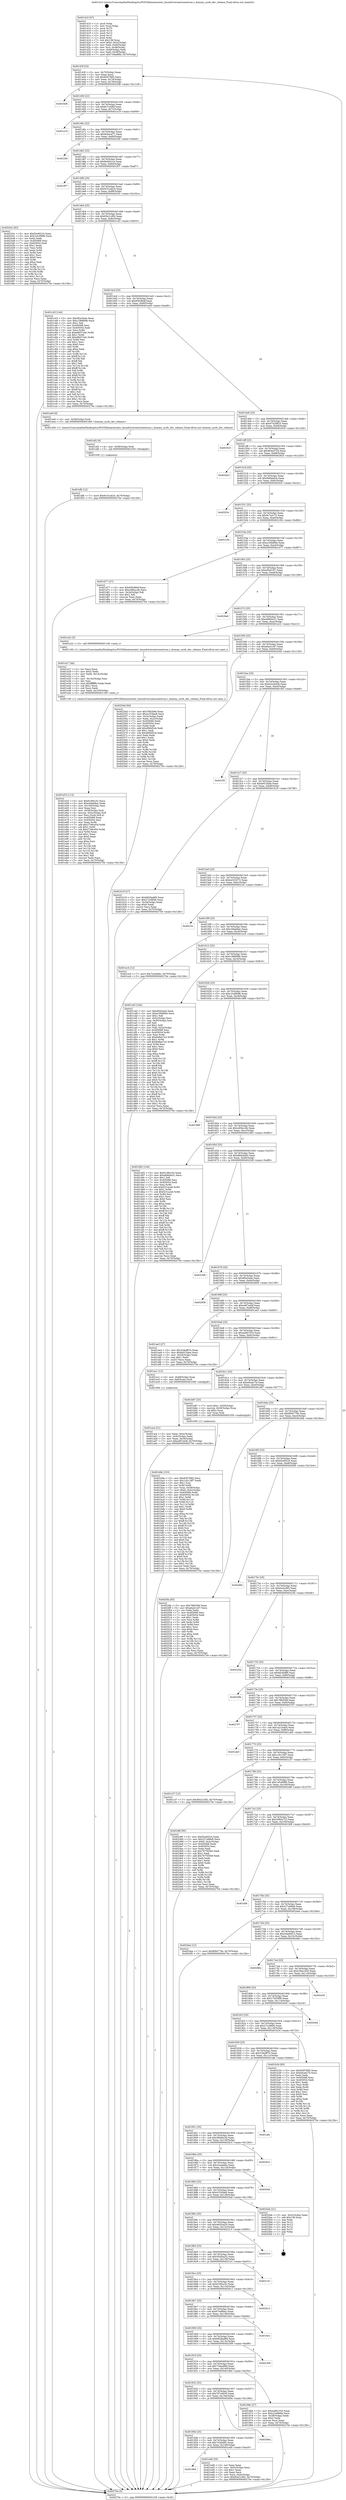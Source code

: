 digraph "0x401410" {
  label = "0x401410 (/mnt/c/Users/mathe/Desktop/tcc/POCII/binaries/extr_linuxdriversextconextcon.c_dummy_sysfs_dev_release_Final-ollvm.out::main(0))"
  labelloc = "t"
  node[shape=record]

  Entry [label="",width=0.3,height=0.3,shape=circle,fillcolor=black,style=filled]
  "0x40143f" [label="{
     0x40143f [23]\l
     | [instrs]\l
     &nbsp;&nbsp;0x40143f \<+3\>: mov -0x70(%rbp),%eax\l
     &nbsp;&nbsp;0x401442 \<+2\>: mov %eax,%ecx\l
     &nbsp;&nbsp;0x401444 \<+6\>: sub $0x8287fdf2,%ecx\l
     &nbsp;&nbsp;0x40144a \<+3\>: mov %eax,-0x74(%rbp)\l
     &nbsp;&nbsp;0x40144d \<+3\>: mov %ecx,-0x78(%rbp)\l
     &nbsp;&nbsp;0x401450 \<+6\>: je 00000000004025d8 \<main+0x11c8\>\l
  }"]
  "0x4025d8" [label="{
     0x4025d8\l
  }", style=dashed]
  "0x401456" [label="{
     0x401456 [22]\l
     | [instrs]\l
     &nbsp;&nbsp;0x401456 \<+5\>: jmp 000000000040145b \<main+0x4b\>\l
     &nbsp;&nbsp;0x40145b \<+3\>: mov -0x74(%rbp),%eax\l
     &nbsp;&nbsp;0x40145e \<+5\>: sub $0x8c7c44bf,%eax\l
     &nbsp;&nbsp;0x401463 \<+3\>: mov %eax,-0x7c(%rbp)\l
     &nbsp;&nbsp;0x401466 \<+6\>: je 0000000000401a19 \<main+0x609\>\l
  }"]
  Exit [label="",width=0.3,height=0.3,shape=circle,fillcolor=black,style=filled,peripheries=2]
  "0x401a19" [label="{
     0x401a19\l
  }", style=dashed]
  "0x40146c" [label="{
     0x40146c [22]\l
     | [instrs]\l
     &nbsp;&nbsp;0x40146c \<+5\>: jmp 0000000000401471 \<main+0x61\>\l
     &nbsp;&nbsp;0x401471 \<+3\>: mov -0x74(%rbp),%eax\l
     &nbsp;&nbsp;0x401474 \<+5\>: sub $0x8cbecd71,%eax\l
     &nbsp;&nbsp;0x401479 \<+3\>: mov %eax,-0x80(%rbp)\l
     &nbsp;&nbsp;0x40147c \<+6\>: je 00000000004022fd \<main+0xeed\>\l
  }"]
  "0x401efb" [label="{
     0x401efb [12]\l
     | [instrs]\l
     &nbsp;&nbsp;0x401efb \<+7\>: movl $0x9101ab24,-0x70(%rbp)\l
     &nbsp;&nbsp;0x401f02 \<+5\>: jmp 000000000040270e \<main+0x12fe\>\l
  }"]
  "0x4022fd" [label="{
     0x4022fd\l
  }", style=dashed]
  "0x401482" [label="{
     0x401482 [25]\l
     | [instrs]\l
     &nbsp;&nbsp;0x401482 \<+5\>: jmp 0000000000401487 \<main+0x77\>\l
     &nbsp;&nbsp;0x401487 \<+3\>: mov -0x74(%rbp),%eax\l
     &nbsp;&nbsp;0x40148a \<+5\>: sub $0x8e40e1ce,%eax\l
     &nbsp;&nbsp;0x40148f \<+6\>: mov %eax,-0x84(%rbp)\l
     &nbsp;&nbsp;0x401495 \<+6\>: je 0000000000401f07 \<main+0xaf7\>\l
  }"]
  "0x401ef2" [label="{
     0x401ef2 [9]\l
     | [instrs]\l
     &nbsp;&nbsp;0x401ef2 \<+4\>: mov -0x58(%rbp),%rdi\l
     &nbsp;&nbsp;0x401ef6 \<+5\>: call 0000000000401030 \<free@plt\>\l
     | [calls]\l
     &nbsp;&nbsp;0x401030 \{1\} (unknown)\l
  }"]
  "0x401f07" [label="{
     0x401f07\l
  }", style=dashed]
  "0x40149b" [label="{
     0x40149b [25]\l
     | [instrs]\l
     &nbsp;&nbsp;0x40149b \<+5\>: jmp 00000000004014a0 \<main+0x90\>\l
     &nbsp;&nbsp;0x4014a0 \<+3\>: mov -0x74(%rbp),%eax\l
     &nbsp;&nbsp;0x4014a3 \<+5\>: sub $0x9101ab24,%eax\l
     &nbsp;&nbsp;0x4014a8 \<+6\>: mov %eax,-0x88(%rbp)\l
     &nbsp;&nbsp;0x4014ae \<+6\>: je 000000000040243c \<main+0x102c\>\l
  }"]
  "0x401964" [label="{
     0x401964\l
  }", style=dashed]
  "0x40243c" [label="{
     0x40243c [83]\l
     | [instrs]\l
     &nbsp;&nbsp;0x40243c \<+5\>: mov $0xf2e49224,%eax\l
     &nbsp;&nbsp;0x402441 \<+5\>: mov $0x1e5c8996,%ecx\l
     &nbsp;&nbsp;0x402446 \<+2\>: xor %edx,%edx\l
     &nbsp;&nbsp;0x402448 \<+7\>: mov 0x405068,%esi\l
     &nbsp;&nbsp;0x40244f \<+7\>: mov 0x405054,%edi\l
     &nbsp;&nbsp;0x402456 \<+3\>: sub $0x1,%edx\l
     &nbsp;&nbsp;0x402459 \<+3\>: mov %esi,%r8d\l
     &nbsp;&nbsp;0x40245c \<+3\>: add %edx,%r8d\l
     &nbsp;&nbsp;0x40245f \<+4\>: imul %r8d,%esi\l
     &nbsp;&nbsp;0x402463 \<+3\>: and $0x1,%esi\l
     &nbsp;&nbsp;0x402466 \<+3\>: cmp $0x0,%esi\l
     &nbsp;&nbsp;0x402469 \<+4\>: sete %r9b\l
     &nbsp;&nbsp;0x40246d \<+3\>: cmp $0xa,%edi\l
     &nbsp;&nbsp;0x402470 \<+4\>: setl %r10b\l
     &nbsp;&nbsp;0x402474 \<+3\>: mov %r9b,%r11b\l
     &nbsp;&nbsp;0x402477 \<+3\>: and %r10b,%r11b\l
     &nbsp;&nbsp;0x40247a \<+3\>: xor %r10b,%r9b\l
     &nbsp;&nbsp;0x40247d \<+3\>: or %r9b,%r11b\l
     &nbsp;&nbsp;0x402480 \<+4\>: test $0x1,%r11b\l
     &nbsp;&nbsp;0x402484 \<+3\>: cmovne %ecx,%eax\l
     &nbsp;&nbsp;0x402487 \<+3\>: mov %eax,-0x70(%rbp)\l
     &nbsp;&nbsp;0x40248a \<+5\>: jmp 000000000040270e \<main+0x12fe\>\l
  }"]
  "0x4014b4" [label="{
     0x4014b4 [25]\l
     | [instrs]\l
     &nbsp;&nbsp;0x4014b4 \<+5\>: jmp 00000000004014b9 \<main+0xa9\>\l
     &nbsp;&nbsp;0x4014b9 \<+3\>: mov -0x74(%rbp),%eax\l
     &nbsp;&nbsp;0x4014bc \<+5\>: sub $0x95e21d92,%eax\l
     &nbsp;&nbsp;0x4014c1 \<+6\>: mov %eax,-0x8c(%rbp)\l
     &nbsp;&nbsp;0x4014c7 \<+6\>: je 0000000000401c43 \<main+0x833\>\l
  }"]
  "0x401ed0" [label="{
     0x401ed0 [25]\l
     | [instrs]\l
     &nbsp;&nbsp;0x401ed0 \<+2\>: xor %eax,%eax\l
     &nbsp;&nbsp;0x401ed2 \<+3\>: mov -0x5c(%rbp),%ecx\l
     &nbsp;&nbsp;0x401ed5 \<+3\>: sub $0x1,%eax\l
     &nbsp;&nbsp;0x401ed8 \<+2\>: sub %eax,%ecx\l
     &nbsp;&nbsp;0x401eda \<+3\>: mov %ecx,-0x5c(%rbp)\l
     &nbsp;&nbsp;0x401edd \<+7\>: movl $0x95e21d92,-0x70(%rbp)\l
     &nbsp;&nbsp;0x401ee4 \<+5\>: jmp 000000000040270e \<main+0x12fe\>\l
  }"]
  "0x401c43" [label="{
     0x401c43 [144]\l
     | [instrs]\l
     &nbsp;&nbsp;0x401c43 \<+5\>: mov $0xdf2e5a4e,%eax\l
     &nbsp;&nbsp;0x401c48 \<+5\>: mov $0xc186869b,%ecx\l
     &nbsp;&nbsp;0x401c4d \<+2\>: mov $0x1,%dl\l
     &nbsp;&nbsp;0x401c4f \<+7\>: mov 0x405068,%esi\l
     &nbsp;&nbsp;0x401c56 \<+7\>: mov 0x405054,%edi\l
     &nbsp;&nbsp;0x401c5d \<+3\>: mov %esi,%r8d\l
     &nbsp;&nbsp;0x401c60 \<+7\>: sub $0xe8b57edc,%r8d\l
     &nbsp;&nbsp;0x401c67 \<+4\>: sub $0x1,%r8d\l
     &nbsp;&nbsp;0x401c6b \<+7\>: add $0xe8b57edc,%r8d\l
     &nbsp;&nbsp;0x401c72 \<+4\>: imul %r8d,%esi\l
     &nbsp;&nbsp;0x401c76 \<+3\>: and $0x1,%esi\l
     &nbsp;&nbsp;0x401c79 \<+3\>: cmp $0x0,%esi\l
     &nbsp;&nbsp;0x401c7c \<+4\>: sete %r9b\l
     &nbsp;&nbsp;0x401c80 \<+3\>: cmp $0xa,%edi\l
     &nbsp;&nbsp;0x401c83 \<+4\>: setl %r10b\l
     &nbsp;&nbsp;0x401c87 \<+3\>: mov %r9b,%r11b\l
     &nbsp;&nbsp;0x401c8a \<+4\>: xor $0xff,%r11b\l
     &nbsp;&nbsp;0x401c8e \<+3\>: mov %r10b,%bl\l
     &nbsp;&nbsp;0x401c91 \<+3\>: xor $0xff,%bl\l
     &nbsp;&nbsp;0x401c94 \<+3\>: xor $0x1,%dl\l
     &nbsp;&nbsp;0x401c97 \<+3\>: mov %r11b,%r14b\l
     &nbsp;&nbsp;0x401c9a \<+4\>: and $0xff,%r14b\l
     &nbsp;&nbsp;0x401c9e \<+3\>: and %dl,%r9b\l
     &nbsp;&nbsp;0x401ca1 \<+3\>: mov %bl,%r15b\l
     &nbsp;&nbsp;0x401ca4 \<+4\>: and $0xff,%r15b\l
     &nbsp;&nbsp;0x401ca8 \<+3\>: and %dl,%r10b\l
     &nbsp;&nbsp;0x401cab \<+3\>: or %r9b,%r14b\l
     &nbsp;&nbsp;0x401cae \<+3\>: or %r10b,%r15b\l
     &nbsp;&nbsp;0x401cb1 \<+3\>: xor %r15b,%r14b\l
     &nbsp;&nbsp;0x401cb4 \<+3\>: or %bl,%r11b\l
     &nbsp;&nbsp;0x401cb7 \<+4\>: xor $0xff,%r11b\l
     &nbsp;&nbsp;0x401cbb \<+3\>: or $0x1,%dl\l
     &nbsp;&nbsp;0x401cbe \<+3\>: and %dl,%r11b\l
     &nbsp;&nbsp;0x401cc1 \<+3\>: or %r11b,%r14b\l
     &nbsp;&nbsp;0x401cc4 \<+4\>: test $0x1,%r14b\l
     &nbsp;&nbsp;0x401cc8 \<+3\>: cmovne %ecx,%eax\l
     &nbsp;&nbsp;0x401ccb \<+3\>: mov %eax,-0x70(%rbp)\l
     &nbsp;&nbsp;0x401cce \<+5\>: jmp 000000000040270e \<main+0x12fe\>\l
  }"]
  "0x4014cd" [label="{
     0x4014cd [25]\l
     | [instrs]\l
     &nbsp;&nbsp;0x4014cd \<+5\>: jmp 00000000004014d2 \<main+0xc2\>\l
     &nbsp;&nbsp;0x4014d2 \<+3\>: mov -0x74(%rbp),%eax\l
     &nbsp;&nbsp;0x4014d5 \<+5\>: sub $0x95fc894f,%eax\l
     &nbsp;&nbsp;0x4014da \<+6\>: mov %eax,-0x90(%rbp)\l
     &nbsp;&nbsp;0x4014e0 \<+6\>: je 0000000000401ee9 \<main+0xad9\>\l
  }"]
  "0x40194b" [label="{
     0x40194b [25]\l
     | [instrs]\l
     &nbsp;&nbsp;0x40194b \<+5\>: jmp 0000000000401950 \<main+0x540\>\l
     &nbsp;&nbsp;0x401950 \<+3\>: mov -0x74(%rbp),%eax\l
     &nbsp;&nbsp;0x401953 \<+5\>: sub $0x7e2d4bfc,%eax\l
     &nbsp;&nbsp;0x401958 \<+6\>: mov %eax,-0x148(%rbp)\l
     &nbsp;&nbsp;0x40195e \<+6\>: je 0000000000401ed0 \<main+0xac0\>\l
  }"]
  "0x401ee9" [label="{
     0x401ee9 [9]\l
     | [instrs]\l
     &nbsp;&nbsp;0x401ee9 \<+4\>: mov -0x58(%rbp),%rdi\l
     &nbsp;&nbsp;0x401eed \<+5\>: call 0000000000401400 \<dummy_sysfs_dev_release\>\l
     | [calls]\l
     &nbsp;&nbsp;0x401400 \{1\} (/mnt/c/Users/mathe/Desktop/tcc/POCII/binaries/extr_linuxdriversextconextcon.c_dummy_sysfs_dev_release_Final-ollvm.out::dummy_sysfs_dev_release)\l
  }"]
  "0x4014e6" [label="{
     0x4014e6 [25]\l
     | [instrs]\l
     &nbsp;&nbsp;0x4014e6 \<+5\>: jmp 00000000004014eb \<main+0xdb\>\l
     &nbsp;&nbsp;0x4014eb \<+3\>: mov -0x74(%rbp),%eax\l
     &nbsp;&nbsp;0x4014ee \<+5\>: sub $0x97429825,%eax\l
     &nbsp;&nbsp;0x4014f3 \<+6\>: mov %eax,-0x94(%rbp)\l
     &nbsp;&nbsp;0x4014f9 \<+6\>: je 00000000004025c0 \<main+0x11b0\>\l
  }"]
  "0x40269a" [label="{
     0x40269a\l
  }", style=dashed]
  "0x4025c0" [label="{
     0x4025c0\l
  }", style=dashed]
  "0x4014ff" [label="{
     0x4014ff [25]\l
     | [instrs]\l
     &nbsp;&nbsp;0x4014ff \<+5\>: jmp 0000000000401504 \<main+0xf4\>\l
     &nbsp;&nbsp;0x401504 \<+3\>: mov -0x74(%rbp),%eax\l
     &nbsp;&nbsp;0x401507 \<+5\>: sub $0x9b4e0729,%eax\l
     &nbsp;&nbsp;0x40150c \<+6\>: mov %eax,-0x98(%rbp)\l
     &nbsp;&nbsp;0x401512 \<+6\>: je 00000000004026e3 \<main+0x12d3\>\l
  }"]
  "0x401e53" [label="{
     0x401e53 [113]\l
     | [instrs]\l
     &nbsp;&nbsp;0x401e53 \<+5\>: mov $0x6199cc5c,%ecx\l
     &nbsp;&nbsp;0x401e58 \<+5\>: mov $0xc0dab8ac,%edx\l
     &nbsp;&nbsp;0x401e5d \<+6\>: mov -0x150(%rbp),%esi\l
     &nbsp;&nbsp;0x401e63 \<+3\>: imul %eax,%esi\l
     &nbsp;&nbsp;0x401e66 \<+4\>: mov -0x58(%rbp),%rdi\l
     &nbsp;&nbsp;0x401e6a \<+4\>: movslq -0x5c(%rbp),%r8\l
     &nbsp;&nbsp;0x401e6e \<+4\>: mov %esi,(%rdi,%r8,4)\l
     &nbsp;&nbsp;0x401e72 \<+7\>: mov 0x405068,%eax\l
     &nbsp;&nbsp;0x401e79 \<+7\>: mov 0x405054,%esi\l
     &nbsp;&nbsp;0x401e80 \<+3\>: mov %eax,%r9d\l
     &nbsp;&nbsp;0x401e83 \<+7\>: add $0x2749c454,%r9d\l
     &nbsp;&nbsp;0x401e8a \<+4\>: sub $0x1,%r9d\l
     &nbsp;&nbsp;0x401e8e \<+7\>: sub $0x2749c454,%r9d\l
     &nbsp;&nbsp;0x401e95 \<+4\>: imul %r9d,%eax\l
     &nbsp;&nbsp;0x401e99 \<+3\>: and $0x1,%eax\l
     &nbsp;&nbsp;0x401e9c \<+3\>: cmp $0x0,%eax\l
     &nbsp;&nbsp;0x401e9f \<+4\>: sete %r10b\l
     &nbsp;&nbsp;0x401ea3 \<+3\>: cmp $0xa,%esi\l
     &nbsp;&nbsp;0x401ea6 \<+4\>: setl %r11b\l
     &nbsp;&nbsp;0x401eaa \<+3\>: mov %r10b,%bl\l
     &nbsp;&nbsp;0x401ead \<+3\>: and %r11b,%bl\l
     &nbsp;&nbsp;0x401eb0 \<+3\>: xor %r11b,%r10b\l
     &nbsp;&nbsp;0x401eb3 \<+3\>: or %r10b,%bl\l
     &nbsp;&nbsp;0x401eb6 \<+3\>: test $0x1,%bl\l
     &nbsp;&nbsp;0x401eb9 \<+3\>: cmovne %edx,%ecx\l
     &nbsp;&nbsp;0x401ebc \<+3\>: mov %ecx,-0x70(%rbp)\l
     &nbsp;&nbsp;0x401ebf \<+5\>: jmp 000000000040270e \<main+0x12fe\>\l
  }"]
  "0x4026e3" [label="{
     0x4026e3\l
  }", style=dashed]
  "0x401518" [label="{
     0x401518 [25]\l
     | [instrs]\l
     &nbsp;&nbsp;0x401518 \<+5\>: jmp 000000000040151d \<main+0x10d\>\l
     &nbsp;&nbsp;0x40151d \<+3\>: mov -0x74(%rbp),%eax\l
     &nbsp;&nbsp;0x401520 \<+5\>: sub $0x9b6dadcb,%eax\l
     &nbsp;&nbsp;0x401525 \<+6\>: mov %eax,-0x9c(%rbp)\l
     &nbsp;&nbsp;0x40152b \<+6\>: je 000000000040203c \<main+0xc2c\>\l
  }"]
  "0x401e27" [label="{
     0x401e27 [44]\l
     | [instrs]\l
     &nbsp;&nbsp;0x401e27 \<+2\>: xor %ecx,%ecx\l
     &nbsp;&nbsp;0x401e29 \<+5\>: mov $0x2,%edx\l
     &nbsp;&nbsp;0x401e2e \<+6\>: mov %edx,-0x14c(%rbp)\l
     &nbsp;&nbsp;0x401e34 \<+1\>: cltd\l
     &nbsp;&nbsp;0x401e35 \<+6\>: mov -0x14c(%rbp),%esi\l
     &nbsp;&nbsp;0x401e3b \<+2\>: idiv %esi\l
     &nbsp;&nbsp;0x401e3d \<+6\>: imul $0xfffffffe,%edx,%edx\l
     &nbsp;&nbsp;0x401e43 \<+3\>: sub $0x1,%ecx\l
     &nbsp;&nbsp;0x401e46 \<+2\>: sub %ecx,%edx\l
     &nbsp;&nbsp;0x401e48 \<+6\>: mov %edx,-0x150(%rbp)\l
     &nbsp;&nbsp;0x401e4e \<+5\>: call 0000000000401160 \<next_i\>\l
     | [calls]\l
     &nbsp;&nbsp;0x401160 \{1\} (/mnt/c/Users/mathe/Desktop/tcc/POCII/binaries/extr_linuxdriversextconextcon.c_dummy_sysfs_dev_release_Final-ollvm.out::next_i)\l
  }"]
  "0x40203c" [label="{
     0x40203c\l
  }", style=dashed]
  "0x401531" [label="{
     0x401531 [25]\l
     | [instrs]\l
     &nbsp;&nbsp;0x401531 \<+5\>: jmp 0000000000401536 \<main+0x126\>\l
     &nbsp;&nbsp;0x401536 \<+3\>: mov -0x74(%rbp),%eax\l
     &nbsp;&nbsp;0x401539 \<+5\>: sub $0x9c7a2c72,%eax\l
     &nbsp;&nbsp;0x40153e \<+6\>: mov %eax,-0xa0(%rbp)\l
     &nbsp;&nbsp;0x401544 \<+6\>: je 0000000000402194 \<main+0xd84\>\l
  }"]
  "0x401b9e" [label="{
     0x401b9e [153]\l
     | [instrs]\l
     &nbsp;&nbsp;0x401b9e \<+5\>: mov $0x8287fdf2,%ecx\l
     &nbsp;&nbsp;0x401ba3 \<+5\>: mov $0x1cb116f7,%edx\l
     &nbsp;&nbsp;0x401ba8 \<+3\>: mov $0x1,%sil\l
     &nbsp;&nbsp;0x401bab \<+3\>: xor %r8d,%r8d\l
     &nbsp;&nbsp;0x401bae \<+4\>: mov %rax,-0x58(%rbp)\l
     &nbsp;&nbsp;0x401bb2 \<+7\>: movl $0x0,-0x5c(%rbp)\l
     &nbsp;&nbsp;0x401bb9 \<+8\>: mov 0x405068,%r9d\l
     &nbsp;&nbsp;0x401bc1 \<+8\>: mov 0x405054,%r10d\l
     &nbsp;&nbsp;0x401bc9 \<+4\>: sub $0x1,%r8d\l
     &nbsp;&nbsp;0x401bcd \<+3\>: mov %r9d,%r11d\l
     &nbsp;&nbsp;0x401bd0 \<+3\>: add %r8d,%r11d\l
     &nbsp;&nbsp;0x401bd3 \<+4\>: imul %r11d,%r9d\l
     &nbsp;&nbsp;0x401bd7 \<+4\>: and $0x1,%r9d\l
     &nbsp;&nbsp;0x401bdb \<+4\>: cmp $0x0,%r9d\l
     &nbsp;&nbsp;0x401bdf \<+3\>: sete %bl\l
     &nbsp;&nbsp;0x401be2 \<+4\>: cmp $0xa,%r10d\l
     &nbsp;&nbsp;0x401be6 \<+4\>: setl %r14b\l
     &nbsp;&nbsp;0x401bea \<+3\>: mov %bl,%r15b\l
     &nbsp;&nbsp;0x401bed \<+4\>: xor $0xff,%r15b\l
     &nbsp;&nbsp;0x401bf1 \<+3\>: mov %r14b,%r12b\l
     &nbsp;&nbsp;0x401bf4 \<+4\>: xor $0xff,%r12b\l
     &nbsp;&nbsp;0x401bf8 \<+4\>: xor $0x0,%sil\l
     &nbsp;&nbsp;0x401bfc \<+3\>: mov %r15b,%r13b\l
     &nbsp;&nbsp;0x401bff \<+4\>: and $0x0,%r13b\l
     &nbsp;&nbsp;0x401c03 \<+3\>: and %sil,%bl\l
     &nbsp;&nbsp;0x401c06 \<+3\>: mov %r12b,%al\l
     &nbsp;&nbsp;0x401c09 \<+2\>: and $0x0,%al\l
     &nbsp;&nbsp;0x401c0b \<+3\>: and %sil,%r14b\l
     &nbsp;&nbsp;0x401c0e \<+3\>: or %bl,%r13b\l
     &nbsp;&nbsp;0x401c11 \<+3\>: or %r14b,%al\l
     &nbsp;&nbsp;0x401c14 \<+3\>: xor %al,%r13b\l
     &nbsp;&nbsp;0x401c17 \<+3\>: or %r12b,%r15b\l
     &nbsp;&nbsp;0x401c1a \<+4\>: xor $0xff,%r15b\l
     &nbsp;&nbsp;0x401c1e \<+4\>: or $0x0,%sil\l
     &nbsp;&nbsp;0x401c22 \<+3\>: and %sil,%r15b\l
     &nbsp;&nbsp;0x401c25 \<+3\>: or %r15b,%r13b\l
     &nbsp;&nbsp;0x401c28 \<+4\>: test $0x1,%r13b\l
     &nbsp;&nbsp;0x401c2c \<+3\>: cmovne %edx,%ecx\l
     &nbsp;&nbsp;0x401c2f \<+3\>: mov %ecx,-0x70(%rbp)\l
     &nbsp;&nbsp;0x401c32 \<+5\>: jmp 000000000040270e \<main+0x12fe\>\l
  }"]
  "0x402194" [label="{
     0x402194\l
  }", style=dashed]
  "0x40154a" [label="{
     0x40154a [25]\l
     | [instrs]\l
     &nbsp;&nbsp;0x40154a \<+5\>: jmp 000000000040154f \<main+0x13f\>\l
     &nbsp;&nbsp;0x40154f \<+3\>: mov -0x74(%rbp),%eax\l
     &nbsp;&nbsp;0x401552 \<+5\>: sub $0xa169d9d4,%eax\l
     &nbsp;&nbsp;0x401557 \<+6\>: mov %eax,-0xa4(%rbp)\l
     &nbsp;&nbsp;0x40155d \<+6\>: je 0000000000401d77 \<main+0x967\>\l
  }"]
  "0x401ace" [label="{
     0x401ace [21]\l
     | [instrs]\l
     &nbsp;&nbsp;0x401ace \<+3\>: mov %eax,-0x4c(%rbp)\l
     &nbsp;&nbsp;0x401ad1 \<+3\>: mov -0x4c(%rbp),%eax\l
     &nbsp;&nbsp;0x401ad4 \<+3\>: mov %eax,-0x34(%rbp)\l
     &nbsp;&nbsp;0x401ad7 \<+7\>: movl $0xe487a44f,-0x70(%rbp)\l
     &nbsp;&nbsp;0x401ade \<+5\>: jmp 000000000040270e \<main+0x12fe\>\l
  }"]
  "0x401d77" [label="{
     0x401d77 [27]\l
     | [instrs]\l
     &nbsp;&nbsp;0x401d77 \<+5\>: mov $0x95fc894f,%eax\l
     &nbsp;&nbsp;0x401d7c \<+5\>: mov $0xcd00a1db,%ecx\l
     &nbsp;&nbsp;0x401d81 \<+3\>: mov -0x2e(%rbp),%dl\l
     &nbsp;&nbsp;0x401d84 \<+3\>: test $0x1,%dl\l
     &nbsp;&nbsp;0x401d87 \<+3\>: cmovne %ecx,%eax\l
     &nbsp;&nbsp;0x401d8a \<+3\>: mov %eax,-0x70(%rbp)\l
     &nbsp;&nbsp;0x401d8d \<+5\>: jmp 000000000040270e \<main+0x12fe\>\l
  }"]
  "0x401563" [label="{
     0x401563 [25]\l
     | [instrs]\l
     &nbsp;&nbsp;0x401563 \<+5\>: jmp 0000000000401568 \<main+0x158\>\l
     &nbsp;&nbsp;0x401568 \<+3\>: mov -0x74(%rbp),%eax\l
     &nbsp;&nbsp;0x40156b \<+5\>: sub $0xa5fa0167,%eax\l
     &nbsp;&nbsp;0x401570 \<+6\>: mov %eax,-0xa8(%rbp)\l
     &nbsp;&nbsp;0x401576 \<+6\>: je 00000000004026a6 \<main+0x1296\>\l
  }"]
  "0x401410" [label="{
     0x401410 [47]\l
     | [instrs]\l
     &nbsp;&nbsp;0x401410 \<+1\>: push %rbp\l
     &nbsp;&nbsp;0x401411 \<+3\>: mov %rsp,%rbp\l
     &nbsp;&nbsp;0x401414 \<+2\>: push %r15\l
     &nbsp;&nbsp;0x401416 \<+2\>: push %r14\l
     &nbsp;&nbsp;0x401418 \<+2\>: push %r13\l
     &nbsp;&nbsp;0x40141a \<+2\>: push %r12\l
     &nbsp;&nbsp;0x40141c \<+1\>: push %rbx\l
     &nbsp;&nbsp;0x40141d \<+7\>: sub $0x138,%rsp\l
     &nbsp;&nbsp;0x401424 \<+7\>: movl $0x0,-0x3c(%rbp)\l
     &nbsp;&nbsp;0x40142b \<+3\>: mov %edi,-0x40(%rbp)\l
     &nbsp;&nbsp;0x40142e \<+4\>: mov %rsi,-0x48(%rbp)\l
     &nbsp;&nbsp;0x401432 \<+3\>: mov -0x40(%rbp),%edi\l
     &nbsp;&nbsp;0x401435 \<+3\>: mov %edi,-0x38(%rbp)\l
     &nbsp;&nbsp;0x401438 \<+7\>: movl $0x734ea98d,-0x70(%rbp)\l
  }"]
  "0x4026a6" [label="{
     0x4026a6\l
  }", style=dashed]
  "0x40157c" [label="{
     0x40157c [25]\l
     | [instrs]\l
     &nbsp;&nbsp;0x40157c \<+5\>: jmp 0000000000401581 \<main+0x171\>\l
     &nbsp;&nbsp;0x401581 \<+3\>: mov -0x74(%rbp),%eax\l
     &nbsp;&nbsp;0x401584 \<+5\>: sub $0xa6864e31,%eax\l
     &nbsp;&nbsp;0x401589 \<+6\>: mov %eax,-0xac(%rbp)\l
     &nbsp;&nbsp;0x40158f \<+6\>: je 0000000000401e22 \<main+0xa12\>\l
  }"]
  "0x40270e" [label="{
     0x40270e [5]\l
     | [instrs]\l
     &nbsp;&nbsp;0x40270e \<+5\>: jmp 000000000040143f \<main+0x2f\>\l
  }"]
  "0x401e22" [label="{
     0x401e22 [5]\l
     | [instrs]\l
     &nbsp;&nbsp;0x401e22 \<+5\>: call 0000000000401160 \<next_i\>\l
     | [calls]\l
     &nbsp;&nbsp;0x401160 \{1\} (/mnt/c/Users/mathe/Desktop/tcc/POCII/binaries/extr_linuxdriversextconextcon.c_dummy_sysfs_dev_release_Final-ollvm.out::next_i)\l
  }"]
  "0x401595" [label="{
     0x401595 [25]\l
     | [instrs]\l
     &nbsp;&nbsp;0x401595 \<+5\>: jmp 000000000040159a \<main+0x18a\>\l
     &nbsp;&nbsp;0x40159a \<+3\>: mov -0x74(%rbp),%eax\l
     &nbsp;&nbsp;0x40159d \<+5\>: sub $0xa6a41c67,%eax\l
     &nbsp;&nbsp;0x4015a2 \<+6\>: mov %eax,-0xb0(%rbp)\l
     &nbsp;&nbsp;0x4015a8 \<+6\>: je 000000000040254d \<main+0x113d\>\l
  }"]
  "0x401932" [label="{
     0x401932 [25]\l
     | [instrs]\l
     &nbsp;&nbsp;0x401932 \<+5\>: jmp 0000000000401937 \<main+0x527\>\l
     &nbsp;&nbsp;0x401937 \<+3\>: mov -0x74(%rbp),%eax\l
     &nbsp;&nbsp;0x40193a \<+5\>: sub $0x787c6b45,%eax\l
     &nbsp;&nbsp;0x40193f \<+6\>: mov %eax,-0x144(%rbp)\l
     &nbsp;&nbsp;0x401945 \<+6\>: je 000000000040269a \<main+0x128a\>\l
  }"]
  "0x40254d" [label="{
     0x40254d [94]\l
     | [instrs]\l
     &nbsp;&nbsp;0x40254d \<+5\>: mov $0x788209d,%eax\l
     &nbsp;&nbsp;0x402552 \<+5\>: mov $0x41f16be8,%ecx\l
     &nbsp;&nbsp;0x402557 \<+3\>: mov -0x3c(%rbp),%edx\l
     &nbsp;&nbsp;0x40255a \<+3\>: mov %edx,-0x2c(%rbp)\l
     &nbsp;&nbsp;0x40255d \<+7\>: mov 0x405068,%edx\l
     &nbsp;&nbsp;0x402564 \<+7\>: mov 0x405054,%esi\l
     &nbsp;&nbsp;0x40256b \<+2\>: mov %edx,%edi\l
     &nbsp;&nbsp;0x40256d \<+6\>: add $0xd06bf2cb,%edi\l
     &nbsp;&nbsp;0x402573 \<+3\>: sub $0x1,%edi\l
     &nbsp;&nbsp;0x402576 \<+6\>: sub $0xd06bf2cb,%edi\l
     &nbsp;&nbsp;0x40257c \<+3\>: imul %edi,%edx\l
     &nbsp;&nbsp;0x40257f \<+3\>: and $0x1,%edx\l
     &nbsp;&nbsp;0x402582 \<+3\>: cmp $0x0,%edx\l
     &nbsp;&nbsp;0x402585 \<+4\>: sete %r8b\l
     &nbsp;&nbsp;0x402589 \<+3\>: cmp $0xa,%esi\l
     &nbsp;&nbsp;0x40258c \<+4\>: setl %r9b\l
     &nbsp;&nbsp;0x402590 \<+3\>: mov %r8b,%r10b\l
     &nbsp;&nbsp;0x402593 \<+3\>: and %r9b,%r10b\l
     &nbsp;&nbsp;0x402596 \<+3\>: xor %r9b,%r8b\l
     &nbsp;&nbsp;0x402599 \<+3\>: or %r8b,%r10b\l
     &nbsp;&nbsp;0x40259c \<+4\>: test $0x1,%r10b\l
     &nbsp;&nbsp;0x4025a0 \<+3\>: cmovne %ecx,%eax\l
     &nbsp;&nbsp;0x4025a3 \<+3\>: mov %eax,-0x70(%rbp)\l
     &nbsp;&nbsp;0x4025a6 \<+5\>: jmp 000000000040270e \<main+0x12fe\>\l
  }"]
  "0x4015ae" [label="{
     0x4015ae [25]\l
     | [instrs]\l
     &nbsp;&nbsp;0x4015ae \<+5\>: jmp 00000000004015b3 \<main+0x1a3\>\l
     &nbsp;&nbsp;0x4015b3 \<+3\>: mov -0x74(%rbp),%eax\l
     &nbsp;&nbsp;0x4015b6 \<+5\>: sub $0xb2ecb43b,%eax\l
     &nbsp;&nbsp;0x4015bb \<+6\>: mov %eax,-0xb4(%rbp)\l
     &nbsp;&nbsp;0x4015c1 \<+6\>: je 0000000000401f5f \<main+0xb4f\>\l
  }"]
  "0x40196e" [label="{
     0x40196e [27]\l
     | [instrs]\l
     &nbsp;&nbsp;0x40196e \<+5\>: mov $0xea961553,%eax\l
     &nbsp;&nbsp;0x401973 \<+5\>: mov $0xc2cd8b9b,%ecx\l
     &nbsp;&nbsp;0x401978 \<+3\>: mov -0x38(%rbp),%edx\l
     &nbsp;&nbsp;0x40197b \<+3\>: cmp $0x2,%edx\l
     &nbsp;&nbsp;0x40197e \<+3\>: cmovne %ecx,%eax\l
     &nbsp;&nbsp;0x401981 \<+3\>: mov %eax,-0x70(%rbp)\l
     &nbsp;&nbsp;0x401984 \<+5\>: jmp 000000000040270e \<main+0x12fe\>\l
  }"]
  "0x401f5f" [label="{
     0x401f5f\l
  }", style=dashed]
  "0x4015c7" [label="{
     0x4015c7 [25]\l
     | [instrs]\l
     &nbsp;&nbsp;0x4015c7 \<+5\>: jmp 00000000004015cc \<main+0x1bc\>\l
     &nbsp;&nbsp;0x4015cc \<+3\>: mov -0x74(%rbp),%eax\l
     &nbsp;&nbsp;0x4015cf \<+5\>: sub $0xb651fabe,%eax\l
     &nbsp;&nbsp;0x4015d4 \<+6\>: mov %eax,-0xb8(%rbp)\l
     &nbsp;&nbsp;0x4015da \<+6\>: je 0000000000401b19 \<main+0x709\>\l
  }"]
  "0x401919" [label="{
     0x401919 [25]\l
     | [instrs]\l
     &nbsp;&nbsp;0x401919 \<+5\>: jmp 000000000040191e \<main+0x50e\>\l
     &nbsp;&nbsp;0x40191e \<+3\>: mov -0x74(%rbp),%eax\l
     &nbsp;&nbsp;0x401921 \<+5\>: sub $0x734ea98d,%eax\l
     &nbsp;&nbsp;0x401926 \<+6\>: mov %eax,-0x140(%rbp)\l
     &nbsp;&nbsp;0x40192c \<+6\>: je 000000000040196e \<main+0x55e\>\l
  }"]
  "0x401b19" [label="{
     0x401b19 [27]\l
     | [instrs]\l
     &nbsp;&nbsp;0x401b19 \<+5\>: mov $0x6928ad68,%eax\l
     &nbsp;&nbsp;0x401b1e \<+5\>: mov $0x27cc960b,%ecx\l
     &nbsp;&nbsp;0x401b23 \<+3\>: mov -0x34(%rbp),%edx\l
     &nbsp;&nbsp;0x401b26 \<+3\>: cmp $0x0,%edx\l
     &nbsp;&nbsp;0x401b29 \<+3\>: cmove %ecx,%eax\l
     &nbsp;&nbsp;0x401b2c \<+3\>: mov %eax,-0x70(%rbp)\l
     &nbsp;&nbsp;0x401b2f \<+5\>: jmp 000000000040270e \<main+0x12fe\>\l
  }"]
  "0x4015e0" [label="{
     0x4015e0 [25]\l
     | [instrs]\l
     &nbsp;&nbsp;0x4015e0 \<+5\>: jmp 00000000004015e5 \<main+0x1d5\>\l
     &nbsp;&nbsp;0x4015e5 \<+3\>: mov -0x74(%rbp),%eax\l
     &nbsp;&nbsp;0x4015e8 \<+5\>: sub $0xbe325272,%eax\l
     &nbsp;&nbsp;0x4015ed \<+6\>: mov %eax,-0xbc(%rbp)\l
     &nbsp;&nbsp;0x4015f3 \<+6\>: je 00000000004021fc \<main+0xdec\>\l
  }"]
  "0x402309" [label="{
     0x402309\l
  }", style=dashed]
  "0x4021fc" [label="{
     0x4021fc\l
  }", style=dashed]
  "0x4015f9" [label="{
     0x4015f9 [25]\l
     | [instrs]\l
     &nbsp;&nbsp;0x4015f9 \<+5\>: jmp 00000000004015fe \<main+0x1ee\>\l
     &nbsp;&nbsp;0x4015fe \<+3\>: mov -0x74(%rbp),%eax\l
     &nbsp;&nbsp;0x401601 \<+5\>: sub $0xc0dab8ac,%eax\l
     &nbsp;&nbsp;0x401606 \<+6\>: mov %eax,-0xc0(%rbp)\l
     &nbsp;&nbsp;0x40160c \<+6\>: je 0000000000401ec4 \<main+0xab4\>\l
  }"]
  "0x401900" [label="{
     0x401900 [25]\l
     | [instrs]\l
     &nbsp;&nbsp;0x401900 \<+5\>: jmp 0000000000401905 \<main+0x4f5\>\l
     &nbsp;&nbsp;0x401905 \<+3\>: mov -0x74(%rbp),%eax\l
     &nbsp;&nbsp;0x401908 \<+5\>: sub $0x6928ad68,%eax\l
     &nbsp;&nbsp;0x40190d \<+6\>: mov %eax,-0x13c(%rbp)\l
     &nbsp;&nbsp;0x401913 \<+6\>: je 0000000000402309 \<main+0xef9\>\l
  }"]
  "0x401ec4" [label="{
     0x401ec4 [12]\l
     | [instrs]\l
     &nbsp;&nbsp;0x401ec4 \<+7\>: movl $0x7e2d4bfc,-0x70(%rbp)\l
     &nbsp;&nbsp;0x401ecb \<+5\>: jmp 000000000040270e \<main+0x12fe\>\l
  }"]
  "0x401612" [label="{
     0x401612 [25]\l
     | [instrs]\l
     &nbsp;&nbsp;0x401612 \<+5\>: jmp 0000000000401617 \<main+0x207\>\l
     &nbsp;&nbsp;0x401617 \<+3\>: mov -0x74(%rbp),%eax\l
     &nbsp;&nbsp;0x40161a \<+5\>: sub $0xc186869b,%eax\l
     &nbsp;&nbsp;0x40161f \<+6\>: mov %eax,-0xc4(%rbp)\l
     &nbsp;&nbsp;0x401625 \<+6\>: je 0000000000401cd3 \<main+0x8c3\>\l
  }"]
  "0x401fe4" [label="{
     0x401fe4\l
  }", style=dashed]
  "0x401cd3" [label="{
     0x401cd3 [164]\l
     | [instrs]\l
     &nbsp;&nbsp;0x401cd3 \<+5\>: mov $0xdf2e5a4e,%eax\l
     &nbsp;&nbsp;0x401cd8 \<+5\>: mov $0xa169d9d4,%ecx\l
     &nbsp;&nbsp;0x401cdd \<+2\>: mov $0x1,%dl\l
     &nbsp;&nbsp;0x401cdf \<+3\>: mov -0x5c(%rbp),%esi\l
     &nbsp;&nbsp;0x401ce2 \<+3\>: cmp -0x50(%rbp),%esi\l
     &nbsp;&nbsp;0x401ce5 \<+4\>: setl %dil\l
     &nbsp;&nbsp;0x401ce9 \<+4\>: and $0x1,%dil\l
     &nbsp;&nbsp;0x401ced \<+4\>: mov %dil,-0x2e(%rbp)\l
     &nbsp;&nbsp;0x401cf1 \<+7\>: mov 0x405068,%esi\l
     &nbsp;&nbsp;0x401cf8 \<+8\>: mov 0x405054,%r8d\l
     &nbsp;&nbsp;0x401d00 \<+3\>: mov %esi,%r9d\l
     &nbsp;&nbsp;0x401d03 \<+7\>: sub $0x8e8ae7e2,%r9d\l
     &nbsp;&nbsp;0x401d0a \<+4\>: sub $0x1,%r9d\l
     &nbsp;&nbsp;0x401d0e \<+7\>: add $0x8e8ae7e2,%r9d\l
     &nbsp;&nbsp;0x401d15 \<+4\>: imul %r9d,%esi\l
     &nbsp;&nbsp;0x401d19 \<+3\>: and $0x1,%esi\l
     &nbsp;&nbsp;0x401d1c \<+3\>: cmp $0x0,%esi\l
     &nbsp;&nbsp;0x401d1f \<+4\>: sete %dil\l
     &nbsp;&nbsp;0x401d23 \<+4\>: cmp $0xa,%r8d\l
     &nbsp;&nbsp;0x401d27 \<+4\>: setl %r10b\l
     &nbsp;&nbsp;0x401d2b \<+3\>: mov %dil,%r11b\l
     &nbsp;&nbsp;0x401d2e \<+4\>: xor $0xff,%r11b\l
     &nbsp;&nbsp;0x401d32 \<+3\>: mov %r10b,%bl\l
     &nbsp;&nbsp;0x401d35 \<+3\>: xor $0xff,%bl\l
     &nbsp;&nbsp;0x401d38 \<+3\>: xor $0x0,%dl\l
     &nbsp;&nbsp;0x401d3b \<+3\>: mov %r11b,%r14b\l
     &nbsp;&nbsp;0x401d3e \<+4\>: and $0x0,%r14b\l
     &nbsp;&nbsp;0x401d42 \<+3\>: and %dl,%dil\l
     &nbsp;&nbsp;0x401d45 \<+3\>: mov %bl,%r15b\l
     &nbsp;&nbsp;0x401d48 \<+4\>: and $0x0,%r15b\l
     &nbsp;&nbsp;0x401d4c \<+3\>: and %dl,%r10b\l
     &nbsp;&nbsp;0x401d4f \<+3\>: or %dil,%r14b\l
     &nbsp;&nbsp;0x401d52 \<+3\>: or %r10b,%r15b\l
     &nbsp;&nbsp;0x401d55 \<+3\>: xor %r15b,%r14b\l
     &nbsp;&nbsp;0x401d58 \<+3\>: or %bl,%r11b\l
     &nbsp;&nbsp;0x401d5b \<+4\>: xor $0xff,%r11b\l
     &nbsp;&nbsp;0x401d5f \<+3\>: or $0x0,%dl\l
     &nbsp;&nbsp;0x401d62 \<+3\>: and %dl,%r11b\l
     &nbsp;&nbsp;0x401d65 \<+3\>: or %r11b,%r14b\l
     &nbsp;&nbsp;0x401d68 \<+4\>: test $0x1,%r14b\l
     &nbsp;&nbsp;0x401d6c \<+3\>: cmovne %ecx,%eax\l
     &nbsp;&nbsp;0x401d6f \<+3\>: mov %eax,-0x70(%rbp)\l
     &nbsp;&nbsp;0x401d72 \<+5\>: jmp 000000000040270e \<main+0x12fe\>\l
  }"]
  "0x40162b" [label="{
     0x40162b [25]\l
     | [instrs]\l
     &nbsp;&nbsp;0x40162b \<+5\>: jmp 0000000000401630 \<main+0x220\>\l
     &nbsp;&nbsp;0x401630 \<+3\>: mov -0x74(%rbp),%eax\l
     &nbsp;&nbsp;0x401633 \<+5\>: sub $0xc2cd8b9b,%eax\l
     &nbsp;&nbsp;0x401638 \<+6\>: mov %eax,-0xc8(%rbp)\l
     &nbsp;&nbsp;0x40163e \<+6\>: je 0000000000401989 \<main+0x579\>\l
  }"]
  "0x4018e7" [label="{
     0x4018e7 [25]\l
     | [instrs]\l
     &nbsp;&nbsp;0x4018e7 \<+5\>: jmp 00000000004018ec \<main+0x4dc\>\l
     &nbsp;&nbsp;0x4018ec \<+3\>: mov -0x74(%rbp),%eax\l
     &nbsp;&nbsp;0x4018ef \<+5\>: sub $0x67e49bec,%eax\l
     &nbsp;&nbsp;0x4018f4 \<+6\>: mov %eax,-0x138(%rbp)\l
     &nbsp;&nbsp;0x4018fa \<+6\>: je 0000000000401fe4 \<main+0xbd4\>\l
  }"]
  "0x401989" [label="{
     0x401989\l
  }", style=dashed]
  "0x401644" [label="{
     0x401644 [25]\l
     | [instrs]\l
     &nbsp;&nbsp;0x401644 \<+5\>: jmp 0000000000401649 \<main+0x239\>\l
     &nbsp;&nbsp;0x401649 \<+3\>: mov -0x74(%rbp),%eax\l
     &nbsp;&nbsp;0x40164c \<+5\>: sub $0xcd00a1db,%eax\l
     &nbsp;&nbsp;0x401651 \<+6\>: mov %eax,-0xcc(%rbp)\l
     &nbsp;&nbsp;0x401657 \<+6\>: je 0000000000401d92 \<main+0x982\>\l
  }"]
  "0x402612" [label="{
     0x402612\l
  }", style=dashed]
  "0x401d92" [label="{
     0x401d92 [144]\l
     | [instrs]\l
     &nbsp;&nbsp;0x401d92 \<+5\>: mov $0x6199cc5c,%eax\l
     &nbsp;&nbsp;0x401d97 \<+5\>: mov $0xa6864e31,%ecx\l
     &nbsp;&nbsp;0x401d9c \<+2\>: mov $0x1,%dl\l
     &nbsp;&nbsp;0x401d9e \<+7\>: mov 0x405068,%esi\l
     &nbsp;&nbsp;0x401da5 \<+7\>: mov 0x405054,%edi\l
     &nbsp;&nbsp;0x401dac \<+3\>: mov %esi,%r8d\l
     &nbsp;&nbsp;0x401daf \<+7\>: add $0xf231ace6,%r8d\l
     &nbsp;&nbsp;0x401db6 \<+4\>: sub $0x1,%r8d\l
     &nbsp;&nbsp;0x401dba \<+7\>: sub $0xf231ace6,%r8d\l
     &nbsp;&nbsp;0x401dc1 \<+4\>: imul %r8d,%esi\l
     &nbsp;&nbsp;0x401dc5 \<+3\>: and $0x1,%esi\l
     &nbsp;&nbsp;0x401dc8 \<+3\>: cmp $0x0,%esi\l
     &nbsp;&nbsp;0x401dcb \<+4\>: sete %r9b\l
     &nbsp;&nbsp;0x401dcf \<+3\>: cmp $0xa,%edi\l
     &nbsp;&nbsp;0x401dd2 \<+4\>: setl %r10b\l
     &nbsp;&nbsp;0x401dd6 \<+3\>: mov %r9b,%r11b\l
     &nbsp;&nbsp;0x401dd9 \<+4\>: xor $0xff,%r11b\l
     &nbsp;&nbsp;0x401ddd \<+3\>: mov %r10b,%bl\l
     &nbsp;&nbsp;0x401de0 \<+3\>: xor $0xff,%bl\l
     &nbsp;&nbsp;0x401de3 \<+3\>: xor $0x1,%dl\l
     &nbsp;&nbsp;0x401de6 \<+3\>: mov %r11b,%r14b\l
     &nbsp;&nbsp;0x401de9 \<+4\>: and $0xff,%r14b\l
     &nbsp;&nbsp;0x401ded \<+3\>: and %dl,%r9b\l
     &nbsp;&nbsp;0x401df0 \<+3\>: mov %bl,%r15b\l
     &nbsp;&nbsp;0x401df3 \<+4\>: and $0xff,%r15b\l
     &nbsp;&nbsp;0x401df7 \<+3\>: and %dl,%r10b\l
     &nbsp;&nbsp;0x401dfa \<+3\>: or %r9b,%r14b\l
     &nbsp;&nbsp;0x401dfd \<+3\>: or %r10b,%r15b\l
     &nbsp;&nbsp;0x401e00 \<+3\>: xor %r15b,%r14b\l
     &nbsp;&nbsp;0x401e03 \<+3\>: or %bl,%r11b\l
     &nbsp;&nbsp;0x401e06 \<+4\>: xor $0xff,%r11b\l
     &nbsp;&nbsp;0x401e0a \<+3\>: or $0x1,%dl\l
     &nbsp;&nbsp;0x401e0d \<+3\>: and %dl,%r11b\l
     &nbsp;&nbsp;0x401e10 \<+3\>: or %r11b,%r14b\l
     &nbsp;&nbsp;0x401e13 \<+4\>: test $0x1,%r14b\l
     &nbsp;&nbsp;0x401e17 \<+3\>: cmovne %ecx,%eax\l
     &nbsp;&nbsp;0x401e1a \<+3\>: mov %eax,-0x70(%rbp)\l
     &nbsp;&nbsp;0x401e1d \<+5\>: jmp 000000000040270e \<main+0x12fe\>\l
  }"]
  "0x40165d" [label="{
     0x40165d [25]\l
     | [instrs]\l
     &nbsp;&nbsp;0x40165d \<+5\>: jmp 0000000000401662 \<main+0x252\>\l
     &nbsp;&nbsp;0x401662 \<+3\>: mov -0x74(%rbp),%eax\l
     &nbsp;&nbsp;0x401665 \<+5\>: sub $0xd8de4dd3,%eax\l
     &nbsp;&nbsp;0x40166a \<+6\>: mov %eax,-0xd0(%rbp)\l
     &nbsp;&nbsp;0x401670 \<+6\>: je 0000000000402208 \<main+0xdf8\>\l
  }"]
  "0x4018ce" [label="{
     0x4018ce [25]\l
     | [instrs]\l
     &nbsp;&nbsp;0x4018ce \<+5\>: jmp 00000000004018d3 \<main+0x4c3\>\l
     &nbsp;&nbsp;0x4018d3 \<+3\>: mov -0x74(%rbp),%eax\l
     &nbsp;&nbsp;0x4018d6 \<+5\>: sub $0x6199cc5c,%eax\l
     &nbsp;&nbsp;0x4018db \<+6\>: mov %eax,-0x134(%rbp)\l
     &nbsp;&nbsp;0x4018e1 \<+6\>: je 0000000000402612 \<main+0x1202\>\l
  }"]
  "0x402208" [label="{
     0x402208\l
  }", style=dashed]
  "0x401676" [label="{
     0x401676 [25]\l
     | [instrs]\l
     &nbsp;&nbsp;0x401676 \<+5\>: jmp 000000000040167b \<main+0x26b\>\l
     &nbsp;&nbsp;0x40167b \<+3\>: mov -0x74(%rbp),%eax\l
     &nbsp;&nbsp;0x40167e \<+5\>: sub $0xdf2e5a4e,%eax\l
     &nbsp;&nbsp;0x401683 \<+6\>: mov %eax,-0xd4(%rbp)\l
     &nbsp;&nbsp;0x401689 \<+6\>: je 0000000000402606 \<main+0x11f6\>\l
  }"]
  "0x402141" [label="{
     0x402141\l
  }", style=dashed]
  "0x402606" [label="{
     0x402606\l
  }", style=dashed]
  "0x40168f" [label="{
     0x40168f [25]\l
     | [instrs]\l
     &nbsp;&nbsp;0x40168f \<+5\>: jmp 0000000000401694 \<main+0x284\>\l
     &nbsp;&nbsp;0x401694 \<+3\>: mov -0x74(%rbp),%eax\l
     &nbsp;&nbsp;0x401697 \<+5\>: sub $0xe487a44f,%eax\l
     &nbsp;&nbsp;0x40169c \<+6\>: mov %eax,-0xd8(%rbp)\l
     &nbsp;&nbsp;0x4016a2 \<+6\>: je 0000000000401ae3 \<main+0x6d3\>\l
  }"]
  "0x4018b5" [label="{
     0x4018b5 [25]\l
     | [instrs]\l
     &nbsp;&nbsp;0x4018b5 \<+5\>: jmp 00000000004018ba \<main+0x4aa\>\l
     &nbsp;&nbsp;0x4018ba \<+3\>: mov -0x74(%rbp),%eax\l
     &nbsp;&nbsp;0x4018bd \<+5\>: sub $0x5045ba32,%eax\l
     &nbsp;&nbsp;0x4018c2 \<+6\>: mov %eax,-0x130(%rbp)\l
     &nbsp;&nbsp;0x4018c8 \<+6\>: je 0000000000402141 \<main+0xd31\>\l
  }"]
  "0x401ae3" [label="{
     0x401ae3 [27]\l
     | [instrs]\l
     &nbsp;&nbsp;0x401ae3 \<+5\>: mov $0x334af87b,%eax\l
     &nbsp;&nbsp;0x401ae8 \<+5\>: mov $0xb651fabe,%ecx\l
     &nbsp;&nbsp;0x401aed \<+3\>: mov -0x34(%rbp),%edx\l
     &nbsp;&nbsp;0x401af0 \<+3\>: cmp $0x1,%edx\l
     &nbsp;&nbsp;0x401af3 \<+3\>: cmovl %ecx,%eax\l
     &nbsp;&nbsp;0x401af6 \<+3\>: mov %eax,-0x70(%rbp)\l
     &nbsp;&nbsp;0x401af9 \<+5\>: jmp 000000000040270e \<main+0x12fe\>\l
  }"]
  "0x4016a8" [label="{
     0x4016a8 [25]\l
     | [instrs]\l
     &nbsp;&nbsp;0x4016a8 \<+5\>: jmp 00000000004016ad \<main+0x29d\>\l
     &nbsp;&nbsp;0x4016ad \<+3\>: mov -0x74(%rbp),%eax\l
     &nbsp;&nbsp;0x4016b0 \<+5\>: sub $0xea961553,%eax\l
     &nbsp;&nbsp;0x4016b5 \<+6\>: mov %eax,-0xdc(%rbp)\l
     &nbsp;&nbsp;0x4016bb \<+6\>: je 0000000000401ac1 \<main+0x6b1\>\l
  }"]
  "0x402315" [label="{
     0x402315\l
  }", style=dashed]
  "0x401ac1" [label="{
     0x401ac1 [13]\l
     | [instrs]\l
     &nbsp;&nbsp;0x401ac1 \<+4\>: mov -0x48(%rbp),%rax\l
     &nbsp;&nbsp;0x401ac5 \<+4\>: mov 0x8(%rax),%rdi\l
     &nbsp;&nbsp;0x401ac9 \<+5\>: call 0000000000401060 \<atoi@plt\>\l
     | [calls]\l
     &nbsp;&nbsp;0x401060 \{1\} (unknown)\l
  }"]
  "0x4016c1" [label="{
     0x4016c1 [25]\l
     | [instrs]\l
     &nbsp;&nbsp;0x4016c1 \<+5\>: jmp 00000000004016c6 \<main+0x2b6\>\l
     &nbsp;&nbsp;0x4016c6 \<+3\>: mov -0x74(%rbp),%eax\l
     &nbsp;&nbsp;0x4016c9 \<+5\>: sub $0xefcabc7b,%eax\l
     &nbsp;&nbsp;0x4016ce \<+6\>: mov %eax,-0xe0(%rbp)\l
     &nbsp;&nbsp;0x4016d4 \<+6\>: je 0000000000401b87 \<main+0x777\>\l
  }"]
  "0x40189c" [label="{
     0x40189c [25]\l
     | [instrs]\l
     &nbsp;&nbsp;0x40189c \<+5\>: jmp 00000000004018a1 \<main+0x491\>\l
     &nbsp;&nbsp;0x4018a1 \<+3\>: mov -0x74(%rbp),%eax\l
     &nbsp;&nbsp;0x4018a4 \<+5\>: sub $0x4e054a26,%eax\l
     &nbsp;&nbsp;0x4018a9 \<+6\>: mov %eax,-0x12c(%rbp)\l
     &nbsp;&nbsp;0x4018af \<+6\>: je 0000000000402315 \<main+0xf05\>\l
  }"]
  "0x401b87" [label="{
     0x401b87 [23]\l
     | [instrs]\l
     &nbsp;&nbsp;0x401b87 \<+7\>: movl $0x1,-0x50(%rbp)\l
     &nbsp;&nbsp;0x401b8e \<+4\>: movslq -0x50(%rbp),%rax\l
     &nbsp;&nbsp;0x401b92 \<+4\>: shl $0x2,%rax\l
     &nbsp;&nbsp;0x401b96 \<+3\>: mov %rax,%rdi\l
     &nbsp;&nbsp;0x401b99 \<+5\>: call 0000000000401050 \<malloc@plt\>\l
     | [calls]\l
     &nbsp;&nbsp;0x401050 \{1\} (unknown)\l
  }"]
  "0x4016da" [label="{
     0x4016da [25]\l
     | [instrs]\l
     &nbsp;&nbsp;0x4016da \<+5\>: jmp 00000000004016df \<main+0x2cf\>\l
     &nbsp;&nbsp;0x4016df \<+3\>: mov -0x74(%rbp),%eax\l
     &nbsp;&nbsp;0x4016e2 \<+5\>: sub $0xf094770e,%eax\l
     &nbsp;&nbsp;0x4016e7 \<+6\>: mov %eax,-0xe4(%rbp)\l
     &nbsp;&nbsp;0x4016ed \<+6\>: je 00000000004024fa \<main+0x10ea\>\l
  }"]
  "0x4025ab" [label="{
     0x4025ab [21]\l
     | [instrs]\l
     &nbsp;&nbsp;0x4025ab \<+3\>: mov -0x2c(%rbp),%eax\l
     &nbsp;&nbsp;0x4025ae \<+7\>: add $0x138,%rsp\l
     &nbsp;&nbsp;0x4025b5 \<+1\>: pop %rbx\l
     &nbsp;&nbsp;0x4025b6 \<+2\>: pop %r12\l
     &nbsp;&nbsp;0x4025b8 \<+2\>: pop %r13\l
     &nbsp;&nbsp;0x4025ba \<+2\>: pop %r14\l
     &nbsp;&nbsp;0x4025bc \<+2\>: pop %r15\l
     &nbsp;&nbsp;0x4025be \<+1\>: pop %rbp\l
     &nbsp;&nbsp;0x4025bf \<+1\>: ret\l
  }"]
  "0x4024fa" [label="{
     0x4024fa [83]\l
     | [instrs]\l
     &nbsp;&nbsp;0x4024fa \<+5\>: mov $0x788209d,%eax\l
     &nbsp;&nbsp;0x4024ff \<+5\>: mov $0xa6a41c67,%ecx\l
     &nbsp;&nbsp;0x402504 \<+2\>: xor %edx,%edx\l
     &nbsp;&nbsp;0x402506 \<+7\>: mov 0x405068,%esi\l
     &nbsp;&nbsp;0x40250d \<+7\>: mov 0x405054,%edi\l
     &nbsp;&nbsp;0x402514 \<+3\>: sub $0x1,%edx\l
     &nbsp;&nbsp;0x402517 \<+3\>: mov %esi,%r8d\l
     &nbsp;&nbsp;0x40251a \<+3\>: add %edx,%r8d\l
     &nbsp;&nbsp;0x40251d \<+4\>: imul %r8d,%esi\l
     &nbsp;&nbsp;0x402521 \<+3\>: and $0x1,%esi\l
     &nbsp;&nbsp;0x402524 \<+3\>: cmp $0x0,%esi\l
     &nbsp;&nbsp;0x402527 \<+4\>: sete %r9b\l
     &nbsp;&nbsp;0x40252b \<+3\>: cmp $0xa,%edi\l
     &nbsp;&nbsp;0x40252e \<+4\>: setl %r10b\l
     &nbsp;&nbsp;0x402532 \<+3\>: mov %r9b,%r11b\l
     &nbsp;&nbsp;0x402535 \<+3\>: and %r10b,%r11b\l
     &nbsp;&nbsp;0x402538 \<+3\>: xor %r10b,%r9b\l
     &nbsp;&nbsp;0x40253b \<+3\>: or %r9b,%r11b\l
     &nbsp;&nbsp;0x40253e \<+4\>: test $0x1,%r11b\l
     &nbsp;&nbsp;0x402542 \<+3\>: cmovne %ecx,%eax\l
     &nbsp;&nbsp;0x402545 \<+3\>: mov %eax,-0x70(%rbp)\l
     &nbsp;&nbsp;0x402548 \<+5\>: jmp 000000000040270e \<main+0x12fe\>\l
  }"]
  "0x4016f3" [label="{
     0x4016f3 [25]\l
     | [instrs]\l
     &nbsp;&nbsp;0x4016f3 \<+5\>: jmp 00000000004016f8 \<main+0x2e8\>\l
     &nbsp;&nbsp;0x4016f8 \<+3\>: mov -0x74(%rbp),%eax\l
     &nbsp;&nbsp;0x4016fb \<+5\>: sub $0xf2e49224,%eax\l
     &nbsp;&nbsp;0x401700 \<+6\>: mov %eax,-0xe8(%rbp)\l
     &nbsp;&nbsp;0x401706 \<+6\>: je 00000000004026f4 \<main+0x12e4\>\l
  }"]
  "0x401883" [label="{
     0x401883 [25]\l
     | [instrs]\l
     &nbsp;&nbsp;0x401883 \<+5\>: jmp 0000000000401888 \<main+0x478\>\l
     &nbsp;&nbsp;0x401888 \<+3\>: mov -0x74(%rbp),%eax\l
     &nbsp;&nbsp;0x40188b \<+5\>: sub $0x41f16be8,%eax\l
     &nbsp;&nbsp;0x401890 \<+6\>: mov %eax,-0x128(%rbp)\l
     &nbsp;&nbsp;0x401896 \<+6\>: je 00000000004025ab \<main+0x119b\>\l
  }"]
  "0x4026f4" [label="{
     0x4026f4\l
  }", style=dashed]
  "0x40170c" [label="{
     0x40170c [25]\l
     | [instrs]\l
     &nbsp;&nbsp;0x40170c \<+5\>: jmp 0000000000401711 \<main+0x301\>\l
     &nbsp;&nbsp;0x401711 \<+3\>: mov -0x74(%rbp),%eax\l
     &nbsp;&nbsp;0x401714 \<+5\>: sub $0xfca5cd65,%eax\l
     &nbsp;&nbsp;0x401719 \<+6\>: mov %eax,-0xec(%rbp)\l
     &nbsp;&nbsp;0x40171f \<+6\>: je 000000000040225b \<main+0xe4b\>\l
  }"]
  "0x4020ef" [label="{
     0x4020ef\l
  }", style=dashed]
  "0x40225b" [label="{
     0x40225b\l
  }", style=dashed]
  "0x401725" [label="{
     0x401725 [25]\l
     | [instrs]\l
     &nbsp;&nbsp;0x401725 \<+5\>: jmp 000000000040172a \<main+0x31a\>\l
     &nbsp;&nbsp;0x40172a \<+3\>: mov -0x74(%rbp),%eax\l
     &nbsp;&nbsp;0x40172d \<+5\>: sub $0xfdc5bf89,%eax\l
     &nbsp;&nbsp;0x401732 \<+6\>: mov %eax,-0xf0(%rbp)\l
     &nbsp;&nbsp;0x401738 \<+6\>: je 000000000040239b \<main+0xf8b\>\l
  }"]
  "0x40186a" [label="{
     0x40186a [25]\l
     | [instrs]\l
     &nbsp;&nbsp;0x40186a \<+5\>: jmp 000000000040186f \<main+0x45f\>\l
     &nbsp;&nbsp;0x40186f \<+3\>: mov -0x74(%rbp),%eax\l
     &nbsp;&nbsp;0x401872 \<+5\>: sub $0x3caa4e6a,%eax\l
     &nbsp;&nbsp;0x401877 \<+6\>: mov %eax,-0x124(%rbp)\l
     &nbsp;&nbsp;0x40187d \<+6\>: je 00000000004020ef \<main+0xcdf\>\l
  }"]
  "0x40239b" [label="{
     0x40239b\l
  }", style=dashed]
  "0x40173e" [label="{
     0x40173e [25]\l
     | [instrs]\l
     &nbsp;&nbsp;0x40173e \<+5\>: jmp 0000000000401743 \<main+0x333\>\l
     &nbsp;&nbsp;0x401743 \<+3\>: mov -0x74(%rbp),%eax\l
     &nbsp;&nbsp;0x401746 \<+5\>: sub $0x788209d,%eax\l
     &nbsp;&nbsp;0x40174b \<+6\>: mov %eax,-0xf4(%rbp)\l
     &nbsp;&nbsp;0x401751 \<+6\>: je 0000000000402707 \<main+0x12f7\>\l
  }"]
  "0x4026c5" [label="{
     0x4026c5\l
  }", style=dashed]
  "0x402707" [label="{
     0x402707\l
  }", style=dashed]
  "0x401757" [label="{
     0x401757 [25]\l
     | [instrs]\l
     &nbsp;&nbsp;0x401757 \<+5\>: jmp 000000000040175c \<main+0x34c\>\l
     &nbsp;&nbsp;0x40175c \<+3\>: mov -0x74(%rbp),%eax\l
     &nbsp;&nbsp;0x40175f \<+5\>: sub $0x1a21bdc6,%eax\l
     &nbsp;&nbsp;0x401764 \<+6\>: mov %eax,-0xf8(%rbp)\l
     &nbsp;&nbsp;0x40176a \<+6\>: je 0000000000401ab5 \<main+0x6a5\>\l
  }"]
  "0x401851" [label="{
     0x401851 [25]\l
     | [instrs]\l
     &nbsp;&nbsp;0x401851 \<+5\>: jmp 0000000000401856 \<main+0x446\>\l
     &nbsp;&nbsp;0x401856 \<+3\>: mov -0x74(%rbp),%eax\l
     &nbsp;&nbsp;0x401859 \<+5\>: sub $0x38494c3d,%eax\l
     &nbsp;&nbsp;0x40185e \<+6\>: mov %eax,-0x120(%rbp)\l
     &nbsp;&nbsp;0x401864 \<+6\>: je 00000000004026c5 \<main+0x12b5\>\l
  }"]
  "0x401ab5" [label="{
     0x401ab5\l
  }", style=dashed]
  "0x401770" [label="{
     0x401770 [25]\l
     | [instrs]\l
     &nbsp;&nbsp;0x401770 \<+5\>: jmp 0000000000401775 \<main+0x365\>\l
     &nbsp;&nbsp;0x401775 \<+3\>: mov -0x74(%rbp),%eax\l
     &nbsp;&nbsp;0x401778 \<+5\>: sub $0x1cb116f7,%eax\l
     &nbsp;&nbsp;0x40177d \<+6\>: mov %eax,-0xfc(%rbp)\l
     &nbsp;&nbsp;0x401783 \<+6\>: je 0000000000401c37 \<main+0x827\>\l
  }"]
  "0x401afe" [label="{
     0x401afe\l
  }", style=dashed]
  "0x401c37" [label="{
     0x401c37 [12]\l
     | [instrs]\l
     &nbsp;&nbsp;0x401c37 \<+7\>: movl $0x95e21d92,-0x70(%rbp)\l
     &nbsp;&nbsp;0x401c3e \<+5\>: jmp 000000000040270e \<main+0x12fe\>\l
  }"]
  "0x401789" [label="{
     0x401789 [25]\l
     | [instrs]\l
     &nbsp;&nbsp;0x401789 \<+5\>: jmp 000000000040178e \<main+0x37e\>\l
     &nbsp;&nbsp;0x40178e \<+3\>: mov -0x74(%rbp),%eax\l
     &nbsp;&nbsp;0x401791 \<+5\>: sub $0x1e5c8996,%eax\l
     &nbsp;&nbsp;0x401796 \<+6\>: mov %eax,-0x100(%rbp)\l
     &nbsp;&nbsp;0x40179c \<+6\>: je 000000000040248f \<main+0x107f\>\l
  }"]
  "0x401838" [label="{
     0x401838 [25]\l
     | [instrs]\l
     &nbsp;&nbsp;0x401838 \<+5\>: jmp 000000000040183d \<main+0x42d\>\l
     &nbsp;&nbsp;0x40183d \<+3\>: mov -0x74(%rbp),%eax\l
     &nbsp;&nbsp;0x401840 \<+5\>: sub $0x334af87b,%eax\l
     &nbsp;&nbsp;0x401845 \<+6\>: mov %eax,-0x11c(%rbp)\l
     &nbsp;&nbsp;0x40184b \<+6\>: je 0000000000401afe \<main+0x6ee\>\l
  }"]
  "0x40248f" [label="{
     0x40248f [95]\l
     | [instrs]\l
     &nbsp;&nbsp;0x40248f \<+5\>: mov $0xf2e49224,%eax\l
     &nbsp;&nbsp;0x402494 \<+5\>: mov $0x227a96e8,%ecx\l
     &nbsp;&nbsp;0x402499 \<+7\>: movl $0x0,-0x3c(%rbp)\l
     &nbsp;&nbsp;0x4024a0 \<+7\>: mov 0x405068,%edx\l
     &nbsp;&nbsp;0x4024a7 \<+7\>: mov 0x405054,%esi\l
     &nbsp;&nbsp;0x4024ae \<+2\>: mov %edx,%edi\l
     &nbsp;&nbsp;0x4024b0 \<+6\>: sub $0x767593b0,%edi\l
     &nbsp;&nbsp;0x4024b6 \<+3\>: sub $0x1,%edi\l
     &nbsp;&nbsp;0x4024b9 \<+6\>: add $0x767593b0,%edi\l
     &nbsp;&nbsp;0x4024bf \<+3\>: imul %edi,%edx\l
     &nbsp;&nbsp;0x4024c2 \<+3\>: and $0x1,%edx\l
     &nbsp;&nbsp;0x4024c5 \<+3\>: cmp $0x0,%edx\l
     &nbsp;&nbsp;0x4024c8 \<+4\>: sete %r8b\l
     &nbsp;&nbsp;0x4024cc \<+3\>: cmp $0xa,%esi\l
     &nbsp;&nbsp;0x4024cf \<+4\>: setl %r9b\l
     &nbsp;&nbsp;0x4024d3 \<+3\>: mov %r8b,%r10b\l
     &nbsp;&nbsp;0x4024d6 \<+3\>: and %r9b,%r10b\l
     &nbsp;&nbsp;0x4024d9 \<+3\>: xor %r9b,%r8b\l
     &nbsp;&nbsp;0x4024dc \<+3\>: or %r8b,%r10b\l
     &nbsp;&nbsp;0x4024df \<+4\>: test $0x1,%r10b\l
     &nbsp;&nbsp;0x4024e3 \<+3\>: cmovne %ecx,%eax\l
     &nbsp;&nbsp;0x4024e6 \<+3\>: mov %eax,-0x70(%rbp)\l
     &nbsp;&nbsp;0x4024e9 \<+5\>: jmp 000000000040270e \<main+0x12fe\>\l
  }"]
  "0x4017a2" [label="{
     0x4017a2 [25]\l
     | [instrs]\l
     &nbsp;&nbsp;0x4017a2 \<+5\>: jmp 00000000004017a7 \<main+0x397\>\l
     &nbsp;&nbsp;0x4017a7 \<+3\>: mov -0x74(%rbp),%eax\l
     &nbsp;&nbsp;0x4017aa \<+5\>: sub $0x2085a723,%eax\l
     &nbsp;&nbsp;0x4017af \<+6\>: mov %eax,-0x104(%rbp)\l
     &nbsp;&nbsp;0x4017b5 \<+6\>: je 0000000000401fd8 \<main+0xbc8\>\l
  }"]
  "0x401b34" [label="{
     0x401b34 [83]\l
     | [instrs]\l
     &nbsp;&nbsp;0x401b34 \<+5\>: mov $0x8287fdf2,%eax\l
     &nbsp;&nbsp;0x401b39 \<+5\>: mov $0xefcabc7b,%ecx\l
     &nbsp;&nbsp;0x401b3e \<+2\>: xor %edx,%edx\l
     &nbsp;&nbsp;0x401b40 \<+7\>: mov 0x405068,%esi\l
     &nbsp;&nbsp;0x401b47 \<+7\>: mov 0x405054,%edi\l
     &nbsp;&nbsp;0x401b4e \<+3\>: sub $0x1,%edx\l
     &nbsp;&nbsp;0x401b51 \<+3\>: mov %esi,%r8d\l
     &nbsp;&nbsp;0x401b54 \<+3\>: add %edx,%r8d\l
     &nbsp;&nbsp;0x401b57 \<+4\>: imul %r8d,%esi\l
     &nbsp;&nbsp;0x401b5b \<+3\>: and $0x1,%esi\l
     &nbsp;&nbsp;0x401b5e \<+3\>: cmp $0x0,%esi\l
     &nbsp;&nbsp;0x401b61 \<+4\>: sete %r9b\l
     &nbsp;&nbsp;0x401b65 \<+3\>: cmp $0xa,%edi\l
     &nbsp;&nbsp;0x401b68 \<+4\>: setl %r10b\l
     &nbsp;&nbsp;0x401b6c \<+3\>: mov %r9b,%r11b\l
     &nbsp;&nbsp;0x401b6f \<+3\>: and %r10b,%r11b\l
     &nbsp;&nbsp;0x401b72 \<+3\>: xor %r10b,%r9b\l
     &nbsp;&nbsp;0x401b75 \<+3\>: or %r9b,%r11b\l
     &nbsp;&nbsp;0x401b78 \<+4\>: test $0x1,%r11b\l
     &nbsp;&nbsp;0x401b7c \<+3\>: cmovne %ecx,%eax\l
     &nbsp;&nbsp;0x401b7f \<+3\>: mov %eax,-0x70(%rbp)\l
     &nbsp;&nbsp;0x401b82 \<+5\>: jmp 000000000040270e \<main+0x12fe\>\l
  }"]
  "0x401fd8" [label="{
     0x401fd8\l
  }", style=dashed]
  "0x4017bb" [label="{
     0x4017bb [25]\l
     | [instrs]\l
     &nbsp;&nbsp;0x4017bb \<+5\>: jmp 00000000004017c0 \<main+0x3b0\>\l
     &nbsp;&nbsp;0x4017c0 \<+3\>: mov -0x74(%rbp),%eax\l
     &nbsp;&nbsp;0x4017c3 \<+5\>: sub $0x227a96e8,%eax\l
     &nbsp;&nbsp;0x4017c8 \<+6\>: mov %eax,-0x108(%rbp)\l
     &nbsp;&nbsp;0x4017ce \<+6\>: je 00000000004024ee \<main+0x10de\>\l
  }"]
  "0x40181f" [label="{
     0x40181f [25]\l
     | [instrs]\l
     &nbsp;&nbsp;0x40181f \<+5\>: jmp 0000000000401824 \<main+0x414\>\l
     &nbsp;&nbsp;0x401824 \<+3\>: mov -0x74(%rbp),%eax\l
     &nbsp;&nbsp;0x401827 \<+5\>: sub $0x27cc960b,%eax\l
     &nbsp;&nbsp;0x40182c \<+6\>: mov %eax,-0x118(%rbp)\l
     &nbsp;&nbsp;0x401832 \<+6\>: je 0000000000401b34 \<main+0x724\>\l
  }"]
  "0x4024ee" [label="{
     0x4024ee [12]\l
     | [instrs]\l
     &nbsp;&nbsp;0x4024ee \<+7\>: movl $0xf094770e,-0x70(%rbp)\l
     &nbsp;&nbsp;0x4024f5 \<+5\>: jmp 000000000040270e \<main+0x12fe\>\l
  }"]
  "0x4017d4" [label="{
     0x4017d4 [25]\l
     | [instrs]\l
     &nbsp;&nbsp;0x4017d4 \<+5\>: jmp 00000000004017d9 \<main+0x3c9\>\l
     &nbsp;&nbsp;0x4017d9 \<+3\>: mov -0x74(%rbp),%eax\l
     &nbsp;&nbsp;0x4017dc \<+5\>: sub $0x24add913,%eax\l
     &nbsp;&nbsp;0x4017e1 \<+6\>: mov %eax,-0x10c(%rbp)\l
     &nbsp;&nbsp;0x4017e7 \<+6\>: je 000000000040266c \<main+0x125c\>\l
  }"]
  "0x4020d4" [label="{
     0x4020d4\l
  }", style=dashed]
  "0x40266c" [label="{
     0x40266c\l
  }", style=dashed]
  "0x4017ed" [label="{
     0x4017ed [25]\l
     | [instrs]\l
     &nbsp;&nbsp;0x4017ed \<+5\>: jmp 00000000004017f2 \<main+0x3e2\>\l
     &nbsp;&nbsp;0x4017f2 \<+3\>: mov -0x74(%rbp),%eax\l
     &nbsp;&nbsp;0x4017f5 \<+5\>: sub $0x256a1620,%eax\l
     &nbsp;&nbsp;0x4017fa \<+6\>: mov %eax,-0x110(%rbp)\l
     &nbsp;&nbsp;0x401800 \<+6\>: je 0000000000402430 \<main+0x1020\>\l
  }"]
  "0x401806" [label="{
     0x401806 [25]\l
     | [instrs]\l
     &nbsp;&nbsp;0x401806 \<+5\>: jmp 000000000040180b \<main+0x3fb\>\l
     &nbsp;&nbsp;0x40180b \<+3\>: mov -0x74(%rbp),%eax\l
     &nbsp;&nbsp;0x40180e \<+5\>: sub $0x274558f6,%eax\l
     &nbsp;&nbsp;0x401813 \<+6\>: mov %eax,-0x114(%rbp)\l
     &nbsp;&nbsp;0x401819 \<+6\>: je 00000000004020d4 \<main+0xcc4\>\l
  }"]
  "0x402430" [label="{
     0x402430\l
  }", style=dashed]
  Entry -> "0x401410" [label=" 1"]
  "0x40143f" -> "0x4025d8" [label=" 0"]
  "0x40143f" -> "0x401456" [label=" 24"]
  "0x4025ab" -> Exit [label=" 1"]
  "0x401456" -> "0x401a19" [label=" 0"]
  "0x401456" -> "0x40146c" [label=" 24"]
  "0x40254d" -> "0x40270e" [label=" 1"]
  "0x40146c" -> "0x4022fd" [label=" 0"]
  "0x40146c" -> "0x401482" [label=" 24"]
  "0x4024fa" -> "0x40270e" [label=" 1"]
  "0x401482" -> "0x401f07" [label=" 0"]
  "0x401482" -> "0x40149b" [label=" 24"]
  "0x4024ee" -> "0x40270e" [label=" 1"]
  "0x40149b" -> "0x40243c" [label=" 1"]
  "0x40149b" -> "0x4014b4" [label=" 23"]
  "0x40248f" -> "0x40270e" [label=" 1"]
  "0x4014b4" -> "0x401c43" [label=" 2"]
  "0x4014b4" -> "0x4014cd" [label=" 21"]
  "0x40243c" -> "0x40270e" [label=" 1"]
  "0x4014cd" -> "0x401ee9" [label=" 1"]
  "0x4014cd" -> "0x4014e6" [label=" 20"]
  "0x401ef2" -> "0x401efb" [label=" 1"]
  "0x4014e6" -> "0x4025c0" [label=" 0"]
  "0x4014e6" -> "0x4014ff" [label=" 20"]
  "0x401ee9" -> "0x401ef2" [label=" 1"]
  "0x4014ff" -> "0x4026e3" [label=" 0"]
  "0x4014ff" -> "0x401518" [label=" 20"]
  "0x40194b" -> "0x401964" [label=" 0"]
  "0x401518" -> "0x40203c" [label=" 0"]
  "0x401518" -> "0x401531" [label=" 20"]
  "0x40194b" -> "0x401ed0" [label=" 1"]
  "0x401531" -> "0x402194" [label=" 0"]
  "0x401531" -> "0x40154a" [label=" 20"]
  "0x401efb" -> "0x40270e" [label=" 1"]
  "0x40154a" -> "0x401d77" [label=" 2"]
  "0x40154a" -> "0x401563" [label=" 18"]
  "0x401932" -> "0x40194b" [label=" 1"]
  "0x401563" -> "0x4026a6" [label=" 0"]
  "0x401563" -> "0x40157c" [label=" 18"]
  "0x401932" -> "0x40269a" [label=" 0"]
  "0x40157c" -> "0x401e22" [label=" 1"]
  "0x40157c" -> "0x401595" [label=" 17"]
  "0x401ed0" -> "0x40270e" [label=" 1"]
  "0x401595" -> "0x40254d" [label=" 1"]
  "0x401595" -> "0x4015ae" [label=" 16"]
  "0x401ec4" -> "0x40270e" [label=" 1"]
  "0x4015ae" -> "0x401f5f" [label=" 0"]
  "0x4015ae" -> "0x4015c7" [label=" 16"]
  "0x401e53" -> "0x40270e" [label=" 1"]
  "0x4015c7" -> "0x401b19" [label=" 1"]
  "0x4015c7" -> "0x4015e0" [label=" 15"]
  "0x401e22" -> "0x401e27" [label=" 1"]
  "0x4015e0" -> "0x4021fc" [label=" 0"]
  "0x4015e0" -> "0x4015f9" [label=" 15"]
  "0x401d92" -> "0x40270e" [label=" 1"]
  "0x4015f9" -> "0x401ec4" [label=" 1"]
  "0x4015f9" -> "0x401612" [label=" 14"]
  "0x401cd3" -> "0x40270e" [label=" 2"]
  "0x401612" -> "0x401cd3" [label=" 2"]
  "0x401612" -> "0x40162b" [label=" 12"]
  "0x401c43" -> "0x40270e" [label=" 2"]
  "0x40162b" -> "0x401989" [label=" 0"]
  "0x40162b" -> "0x401644" [label=" 12"]
  "0x401b9e" -> "0x40270e" [label=" 1"]
  "0x401644" -> "0x401d92" [label=" 1"]
  "0x401644" -> "0x40165d" [label=" 11"]
  "0x401b87" -> "0x401b9e" [label=" 1"]
  "0x40165d" -> "0x402208" [label=" 0"]
  "0x40165d" -> "0x401676" [label=" 11"]
  "0x401b19" -> "0x40270e" [label=" 1"]
  "0x401676" -> "0x402606" [label=" 0"]
  "0x401676" -> "0x40168f" [label=" 11"]
  "0x401ae3" -> "0x40270e" [label=" 1"]
  "0x40168f" -> "0x401ae3" [label=" 1"]
  "0x40168f" -> "0x4016a8" [label=" 10"]
  "0x401ac1" -> "0x401ace" [label=" 1"]
  "0x4016a8" -> "0x401ac1" [label=" 1"]
  "0x4016a8" -> "0x4016c1" [label=" 9"]
  "0x40270e" -> "0x40143f" [label=" 23"]
  "0x4016c1" -> "0x401b87" [label=" 1"]
  "0x4016c1" -> "0x4016da" [label=" 8"]
  "0x40196e" -> "0x40270e" [label=" 1"]
  "0x4016da" -> "0x4024fa" [label=" 1"]
  "0x4016da" -> "0x4016f3" [label=" 7"]
  "0x401919" -> "0x401932" [label=" 1"]
  "0x4016f3" -> "0x4026f4" [label=" 0"]
  "0x4016f3" -> "0x40170c" [label=" 7"]
  "0x401e27" -> "0x401e53" [label=" 1"]
  "0x40170c" -> "0x40225b" [label=" 0"]
  "0x40170c" -> "0x401725" [label=" 7"]
  "0x401900" -> "0x401919" [label=" 2"]
  "0x401725" -> "0x40239b" [label=" 0"]
  "0x401725" -> "0x40173e" [label=" 7"]
  "0x401d77" -> "0x40270e" [label=" 2"]
  "0x40173e" -> "0x402707" [label=" 0"]
  "0x40173e" -> "0x401757" [label=" 7"]
  "0x4018e7" -> "0x401900" [label=" 2"]
  "0x401757" -> "0x401ab5" [label=" 0"]
  "0x401757" -> "0x401770" [label=" 7"]
  "0x401c37" -> "0x40270e" [label=" 1"]
  "0x401770" -> "0x401c37" [label=" 1"]
  "0x401770" -> "0x401789" [label=" 6"]
  "0x4018ce" -> "0x4018e7" [label=" 2"]
  "0x401789" -> "0x40248f" [label=" 1"]
  "0x401789" -> "0x4017a2" [label=" 5"]
  "0x401b34" -> "0x40270e" [label=" 1"]
  "0x4017a2" -> "0x401fd8" [label=" 0"]
  "0x4017a2" -> "0x4017bb" [label=" 5"]
  "0x4018b5" -> "0x4018ce" [label=" 2"]
  "0x4017bb" -> "0x4024ee" [label=" 1"]
  "0x4017bb" -> "0x4017d4" [label=" 4"]
  "0x401ace" -> "0x40270e" [label=" 1"]
  "0x4017d4" -> "0x40266c" [label=" 0"]
  "0x4017d4" -> "0x4017ed" [label=" 4"]
  "0x40189c" -> "0x4018b5" [label=" 2"]
  "0x4017ed" -> "0x402430" [label=" 0"]
  "0x4017ed" -> "0x401806" [label=" 4"]
  "0x40189c" -> "0x402315" [label=" 0"]
  "0x401806" -> "0x4020d4" [label=" 0"]
  "0x401806" -> "0x40181f" [label=" 4"]
  "0x4018b5" -> "0x402141" [label=" 0"]
  "0x40181f" -> "0x401b34" [label=" 1"]
  "0x40181f" -> "0x401838" [label=" 3"]
  "0x4018ce" -> "0x402612" [label=" 0"]
  "0x401838" -> "0x401afe" [label=" 0"]
  "0x401838" -> "0x401851" [label=" 3"]
  "0x4018e7" -> "0x401fe4" [label=" 0"]
  "0x401851" -> "0x4026c5" [label=" 0"]
  "0x401851" -> "0x40186a" [label=" 3"]
  "0x401900" -> "0x402309" [label=" 0"]
  "0x40186a" -> "0x4020ef" [label=" 0"]
  "0x40186a" -> "0x401883" [label=" 3"]
  "0x401919" -> "0x40196e" [label=" 1"]
  "0x401883" -> "0x4025ab" [label=" 1"]
  "0x401883" -> "0x40189c" [label=" 2"]
  "0x401410" -> "0x40143f" [label=" 1"]
}
